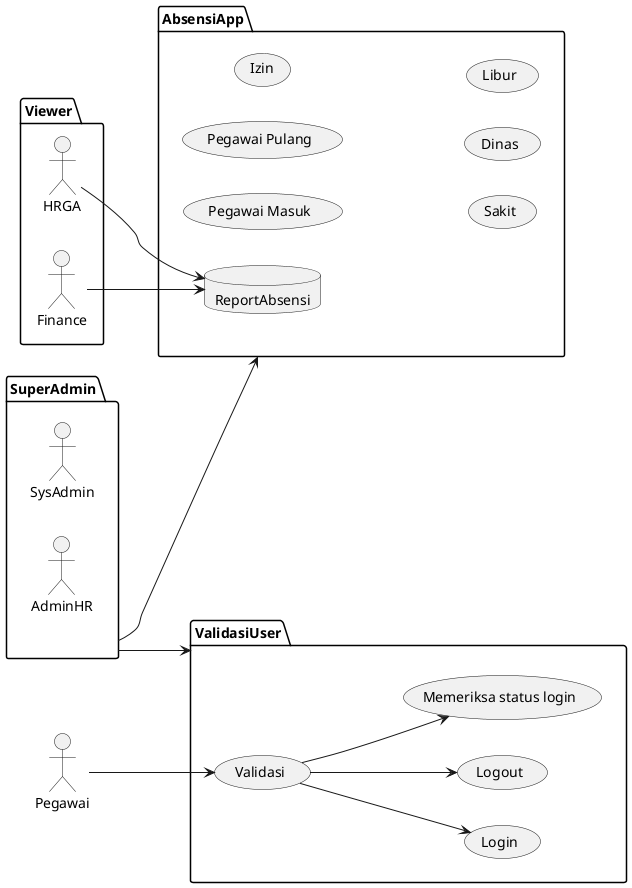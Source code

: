 @startuml
left to right direction

actor Pegawai as emp

package Viewer {
	actor HRGA as hr1
	actor Finance as fin1
}

package SuperAdmin as SupAdm {
	actor SysAdmin as sys1
	actor AdminHR as ahr1
}

package ValidasiUser as ValUser {
	usecase "Login" as login
	usecase "Logout" as logout
	usecase "Validasi" as validasi
	usecase "Memeriksa status login" as checkuser
}

package AbsensiApp as AbAp {
	usecase "Pegawai Masuk" as UC1
	usecase "Pegawai Pulang" as UC2
	usecase "Izin" as UC3
	usecase "Sakit" as UC4
	usecase "Dinas" as UC5
	usecase "Libur" as UC6
	database "ReportAbsensi" as db1
}

validasi --> login
validasi --> logout
validasi --> checkuser
SupAdm --> ValUser
SupAdm --> AbAp
hr1 --> db1
fin1 --> db1
emp --> validasi
@enduml
